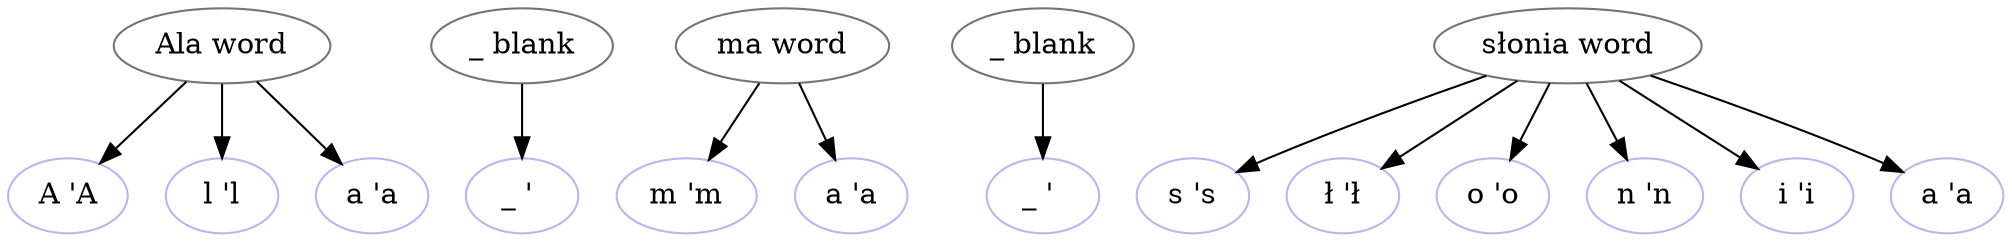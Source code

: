 digraph G {
rankdir=TB
1 [label="A 'A"color="#b8b7ec"]
2 [label="l 'l"color="#b8b7ec"]
3 [label="a 'a"color="#b8b7ec"]
4 [label="Ala word"color="#7a726e"]
4 -> 1
4 -> 2
4 -> 3
5 [label="_ ' "color="#b8b7ec"]
6 [label="_ blank"color="#7a726e"]
6 -> 5
7 [label="m 'm"color="#b8b7ec"]
8 [label="a 'a"color="#b8b7ec"]
9 [label="ma word"color="#7a726e"]
9 -> 7
9 -> 8
10 [label="_ ' "color="#b8b7ec"]
11 [label="_ blank"color="#7a726e"]
11 -> 10
12 [label="s 's"color="#b8b7ec"]
13 [label="ł 'ł"color="#b8b7ec"]
14 [label="o 'o"color="#b8b7ec"]
15 [label="n 'n"color="#b8b7ec"]
16 [label="i 'i"color="#b8b7ec"]
17 [label="a 'a"color="#b8b7ec"]
18 [label="słonia word"color="#7a726e"]
18 -> 12
18 -> 13
18 -> 14
18 -> 15
18 -> 16
18 -> 17
}
